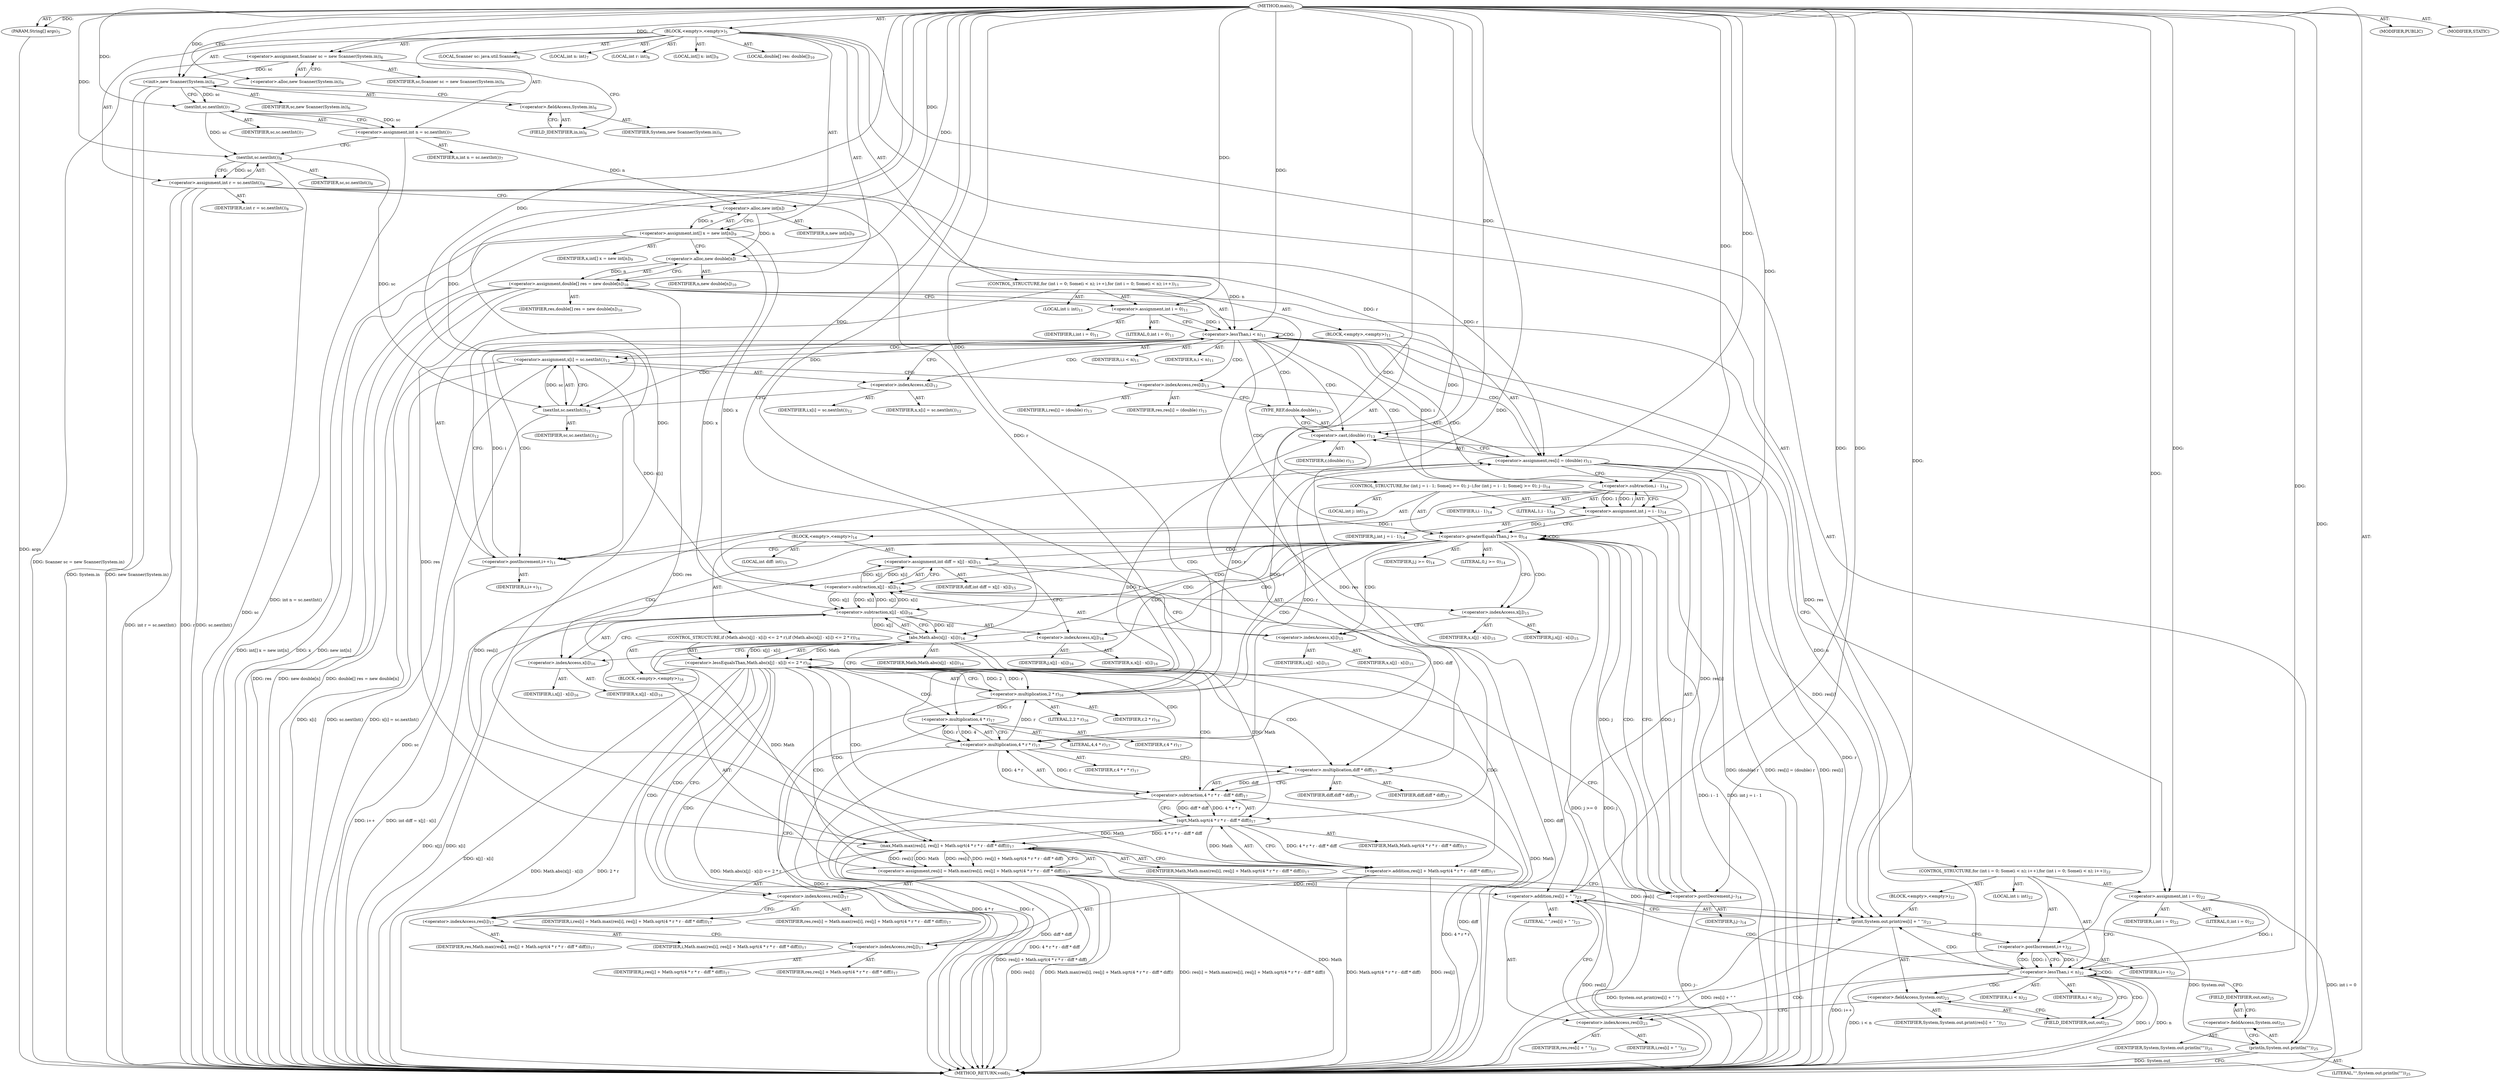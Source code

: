 digraph "main" {  
"19" [label = <(METHOD,main)<SUB>5</SUB>> ]
"20" [label = <(PARAM,String[] args)<SUB>5</SUB>> ]
"21" [label = <(BLOCK,&lt;empty&gt;,&lt;empty&gt;)<SUB>5</SUB>> ]
"4" [label = <(LOCAL,Scanner sc: java.util.Scanner)<SUB>6</SUB>> ]
"22" [label = <(&lt;operator&gt;.assignment,Scanner sc = new Scanner(System.in))<SUB>6</SUB>> ]
"23" [label = <(IDENTIFIER,sc,Scanner sc = new Scanner(System.in))<SUB>6</SUB>> ]
"24" [label = <(&lt;operator&gt;.alloc,new Scanner(System.in))<SUB>6</SUB>> ]
"25" [label = <(&lt;init&gt;,new Scanner(System.in))<SUB>6</SUB>> ]
"3" [label = <(IDENTIFIER,sc,new Scanner(System.in))<SUB>6</SUB>> ]
"26" [label = <(&lt;operator&gt;.fieldAccess,System.in)<SUB>6</SUB>> ]
"27" [label = <(IDENTIFIER,System,new Scanner(System.in))<SUB>6</SUB>> ]
"28" [label = <(FIELD_IDENTIFIER,in,in)<SUB>6</SUB>> ]
"29" [label = <(LOCAL,int n: int)<SUB>7</SUB>> ]
"30" [label = <(&lt;operator&gt;.assignment,int n = sc.nextInt())<SUB>7</SUB>> ]
"31" [label = <(IDENTIFIER,n,int n = sc.nextInt())<SUB>7</SUB>> ]
"32" [label = <(nextInt,sc.nextInt())<SUB>7</SUB>> ]
"33" [label = <(IDENTIFIER,sc,sc.nextInt())<SUB>7</SUB>> ]
"34" [label = <(LOCAL,int r: int)<SUB>8</SUB>> ]
"35" [label = <(&lt;operator&gt;.assignment,int r = sc.nextInt())<SUB>8</SUB>> ]
"36" [label = <(IDENTIFIER,r,int r = sc.nextInt())<SUB>8</SUB>> ]
"37" [label = <(nextInt,sc.nextInt())<SUB>8</SUB>> ]
"38" [label = <(IDENTIFIER,sc,sc.nextInt())<SUB>8</SUB>> ]
"39" [label = <(LOCAL,int[] x: int[])<SUB>9</SUB>> ]
"40" [label = <(&lt;operator&gt;.assignment,int[] x = new int[n])<SUB>9</SUB>> ]
"41" [label = <(IDENTIFIER,x,int[] x = new int[n])<SUB>9</SUB>> ]
"42" [label = <(&lt;operator&gt;.alloc,new int[n])> ]
"43" [label = <(IDENTIFIER,n,new int[n])<SUB>9</SUB>> ]
"44" [label = <(LOCAL,double[] res: double[])<SUB>10</SUB>> ]
"45" [label = <(&lt;operator&gt;.assignment,double[] res = new double[n])<SUB>10</SUB>> ]
"46" [label = <(IDENTIFIER,res,double[] res = new double[n])<SUB>10</SUB>> ]
"47" [label = <(&lt;operator&gt;.alloc,new double[n])> ]
"48" [label = <(IDENTIFIER,n,new double[n])<SUB>10</SUB>> ]
"49" [label = <(CONTROL_STRUCTURE,for (int i = 0; Some(i &lt; n); i++),for (int i = 0; Some(i &lt; n); i++))<SUB>11</SUB>> ]
"50" [label = <(LOCAL,int i: int)<SUB>11</SUB>> ]
"51" [label = <(&lt;operator&gt;.assignment,int i = 0)<SUB>11</SUB>> ]
"52" [label = <(IDENTIFIER,i,int i = 0)<SUB>11</SUB>> ]
"53" [label = <(LITERAL,0,int i = 0)<SUB>11</SUB>> ]
"54" [label = <(&lt;operator&gt;.lessThan,i &lt; n)<SUB>11</SUB>> ]
"55" [label = <(IDENTIFIER,i,i &lt; n)<SUB>11</SUB>> ]
"56" [label = <(IDENTIFIER,n,i &lt; n)<SUB>11</SUB>> ]
"57" [label = <(&lt;operator&gt;.postIncrement,i++)<SUB>11</SUB>> ]
"58" [label = <(IDENTIFIER,i,i++)<SUB>11</SUB>> ]
"59" [label = <(BLOCK,&lt;empty&gt;,&lt;empty&gt;)<SUB>11</SUB>> ]
"60" [label = <(&lt;operator&gt;.assignment,x[i] = sc.nextInt())<SUB>12</SUB>> ]
"61" [label = <(&lt;operator&gt;.indexAccess,x[i])<SUB>12</SUB>> ]
"62" [label = <(IDENTIFIER,x,x[i] = sc.nextInt())<SUB>12</SUB>> ]
"63" [label = <(IDENTIFIER,i,x[i] = sc.nextInt())<SUB>12</SUB>> ]
"64" [label = <(nextInt,sc.nextInt())<SUB>12</SUB>> ]
"65" [label = <(IDENTIFIER,sc,sc.nextInt())<SUB>12</SUB>> ]
"66" [label = <(&lt;operator&gt;.assignment,res[i] = (double) r)<SUB>13</SUB>> ]
"67" [label = <(&lt;operator&gt;.indexAccess,res[i])<SUB>13</SUB>> ]
"68" [label = <(IDENTIFIER,res,res[i] = (double) r)<SUB>13</SUB>> ]
"69" [label = <(IDENTIFIER,i,res[i] = (double) r)<SUB>13</SUB>> ]
"70" [label = <(&lt;operator&gt;.cast,(double) r)<SUB>13</SUB>> ]
"71" [label = <(TYPE_REF,double,double)<SUB>13</SUB>> ]
"72" [label = <(IDENTIFIER,r,(double) r)<SUB>13</SUB>> ]
"73" [label = <(CONTROL_STRUCTURE,for (int j = i - 1; Some(j &gt;= 0); j--),for (int j = i - 1; Some(j &gt;= 0); j--))<SUB>14</SUB>> ]
"74" [label = <(LOCAL,int j: int)<SUB>14</SUB>> ]
"75" [label = <(&lt;operator&gt;.assignment,int j = i - 1)<SUB>14</SUB>> ]
"76" [label = <(IDENTIFIER,j,int j = i - 1)<SUB>14</SUB>> ]
"77" [label = <(&lt;operator&gt;.subtraction,i - 1)<SUB>14</SUB>> ]
"78" [label = <(IDENTIFIER,i,i - 1)<SUB>14</SUB>> ]
"79" [label = <(LITERAL,1,i - 1)<SUB>14</SUB>> ]
"80" [label = <(&lt;operator&gt;.greaterEqualsThan,j &gt;= 0)<SUB>14</SUB>> ]
"81" [label = <(IDENTIFIER,j,j &gt;= 0)<SUB>14</SUB>> ]
"82" [label = <(LITERAL,0,j &gt;= 0)<SUB>14</SUB>> ]
"83" [label = <(&lt;operator&gt;.postDecrement,j--)<SUB>14</SUB>> ]
"84" [label = <(IDENTIFIER,j,j--)<SUB>14</SUB>> ]
"85" [label = <(BLOCK,&lt;empty&gt;,&lt;empty&gt;)<SUB>14</SUB>> ]
"86" [label = <(LOCAL,int diff: int)<SUB>15</SUB>> ]
"87" [label = <(&lt;operator&gt;.assignment,int diff = x[j] - x[i])<SUB>15</SUB>> ]
"88" [label = <(IDENTIFIER,diff,int diff = x[j] - x[i])<SUB>15</SUB>> ]
"89" [label = <(&lt;operator&gt;.subtraction,x[j] - x[i])<SUB>15</SUB>> ]
"90" [label = <(&lt;operator&gt;.indexAccess,x[j])<SUB>15</SUB>> ]
"91" [label = <(IDENTIFIER,x,x[j] - x[i])<SUB>15</SUB>> ]
"92" [label = <(IDENTIFIER,j,x[j] - x[i])<SUB>15</SUB>> ]
"93" [label = <(&lt;operator&gt;.indexAccess,x[i])<SUB>15</SUB>> ]
"94" [label = <(IDENTIFIER,x,x[j] - x[i])<SUB>15</SUB>> ]
"95" [label = <(IDENTIFIER,i,x[j] - x[i])<SUB>15</SUB>> ]
"96" [label = <(CONTROL_STRUCTURE,if (Math.abs(x[j] - x[i]) &lt;= 2 * r),if (Math.abs(x[j] - x[i]) &lt;= 2 * r))<SUB>16</SUB>> ]
"97" [label = <(&lt;operator&gt;.lessEqualsThan,Math.abs(x[j] - x[i]) &lt;= 2 * r)<SUB>16</SUB>> ]
"98" [label = <(abs,Math.abs(x[j] - x[i]))<SUB>16</SUB>> ]
"99" [label = <(IDENTIFIER,Math,Math.abs(x[j] - x[i]))<SUB>16</SUB>> ]
"100" [label = <(&lt;operator&gt;.subtraction,x[j] - x[i])<SUB>16</SUB>> ]
"101" [label = <(&lt;operator&gt;.indexAccess,x[j])<SUB>16</SUB>> ]
"102" [label = <(IDENTIFIER,x,x[j] - x[i])<SUB>16</SUB>> ]
"103" [label = <(IDENTIFIER,j,x[j] - x[i])<SUB>16</SUB>> ]
"104" [label = <(&lt;operator&gt;.indexAccess,x[i])<SUB>16</SUB>> ]
"105" [label = <(IDENTIFIER,x,x[j] - x[i])<SUB>16</SUB>> ]
"106" [label = <(IDENTIFIER,i,x[j] - x[i])<SUB>16</SUB>> ]
"107" [label = <(&lt;operator&gt;.multiplication,2 * r)<SUB>16</SUB>> ]
"108" [label = <(LITERAL,2,2 * r)<SUB>16</SUB>> ]
"109" [label = <(IDENTIFIER,r,2 * r)<SUB>16</SUB>> ]
"110" [label = <(BLOCK,&lt;empty&gt;,&lt;empty&gt;)<SUB>16</SUB>> ]
"111" [label = <(&lt;operator&gt;.assignment,res[i] = Math.max(res[i], res[j] + Math.sqrt(4 * r * r - diff * diff)))<SUB>17</SUB>> ]
"112" [label = <(&lt;operator&gt;.indexAccess,res[i])<SUB>17</SUB>> ]
"113" [label = <(IDENTIFIER,res,res[i] = Math.max(res[i], res[j] + Math.sqrt(4 * r * r - diff * diff)))<SUB>17</SUB>> ]
"114" [label = <(IDENTIFIER,i,res[i] = Math.max(res[i], res[j] + Math.sqrt(4 * r * r - diff * diff)))<SUB>17</SUB>> ]
"115" [label = <(max,Math.max(res[i], res[j] + Math.sqrt(4 * r * r - diff * diff)))<SUB>17</SUB>> ]
"116" [label = <(IDENTIFIER,Math,Math.max(res[i], res[j] + Math.sqrt(4 * r * r - diff * diff)))<SUB>17</SUB>> ]
"117" [label = <(&lt;operator&gt;.indexAccess,res[i])<SUB>17</SUB>> ]
"118" [label = <(IDENTIFIER,res,Math.max(res[i], res[j] + Math.sqrt(4 * r * r - diff * diff)))<SUB>17</SUB>> ]
"119" [label = <(IDENTIFIER,i,Math.max(res[i], res[j] + Math.sqrt(4 * r * r - diff * diff)))<SUB>17</SUB>> ]
"120" [label = <(&lt;operator&gt;.addition,res[j] + Math.sqrt(4 * r * r - diff * diff))<SUB>17</SUB>> ]
"121" [label = <(&lt;operator&gt;.indexAccess,res[j])<SUB>17</SUB>> ]
"122" [label = <(IDENTIFIER,res,res[j] + Math.sqrt(4 * r * r - diff * diff))<SUB>17</SUB>> ]
"123" [label = <(IDENTIFIER,j,res[j] + Math.sqrt(4 * r * r - diff * diff))<SUB>17</SUB>> ]
"124" [label = <(sqrt,Math.sqrt(4 * r * r - diff * diff))<SUB>17</SUB>> ]
"125" [label = <(IDENTIFIER,Math,Math.sqrt(4 * r * r - diff * diff))<SUB>17</SUB>> ]
"126" [label = <(&lt;operator&gt;.subtraction,4 * r * r - diff * diff)<SUB>17</SUB>> ]
"127" [label = <(&lt;operator&gt;.multiplication,4 * r * r)<SUB>17</SUB>> ]
"128" [label = <(&lt;operator&gt;.multiplication,4 * r)<SUB>17</SUB>> ]
"129" [label = <(LITERAL,4,4 * r)<SUB>17</SUB>> ]
"130" [label = <(IDENTIFIER,r,4 * r)<SUB>17</SUB>> ]
"131" [label = <(IDENTIFIER,r,4 * r * r)<SUB>17</SUB>> ]
"132" [label = <(&lt;operator&gt;.multiplication,diff * diff)<SUB>17</SUB>> ]
"133" [label = <(IDENTIFIER,diff,diff * diff)<SUB>17</SUB>> ]
"134" [label = <(IDENTIFIER,diff,diff * diff)<SUB>17</SUB>> ]
"135" [label = <(CONTROL_STRUCTURE,for (int i = 0; Some(i &lt; n); i++),for (int i = 0; Some(i &lt; n); i++))<SUB>22</SUB>> ]
"136" [label = <(LOCAL,int i: int)<SUB>22</SUB>> ]
"137" [label = <(&lt;operator&gt;.assignment,int i = 0)<SUB>22</SUB>> ]
"138" [label = <(IDENTIFIER,i,int i = 0)<SUB>22</SUB>> ]
"139" [label = <(LITERAL,0,int i = 0)<SUB>22</SUB>> ]
"140" [label = <(&lt;operator&gt;.lessThan,i &lt; n)<SUB>22</SUB>> ]
"141" [label = <(IDENTIFIER,i,i &lt; n)<SUB>22</SUB>> ]
"142" [label = <(IDENTIFIER,n,i &lt; n)<SUB>22</SUB>> ]
"143" [label = <(&lt;operator&gt;.postIncrement,i++)<SUB>22</SUB>> ]
"144" [label = <(IDENTIFIER,i,i++)<SUB>22</SUB>> ]
"145" [label = <(BLOCK,&lt;empty&gt;,&lt;empty&gt;)<SUB>22</SUB>> ]
"146" [label = <(print,System.out.print(res[i] + &quot; &quot;))<SUB>23</SUB>> ]
"147" [label = <(&lt;operator&gt;.fieldAccess,System.out)<SUB>23</SUB>> ]
"148" [label = <(IDENTIFIER,System,System.out.print(res[i] + &quot; &quot;))<SUB>23</SUB>> ]
"149" [label = <(FIELD_IDENTIFIER,out,out)<SUB>23</SUB>> ]
"150" [label = <(&lt;operator&gt;.addition,res[i] + &quot; &quot;)<SUB>23</SUB>> ]
"151" [label = <(&lt;operator&gt;.indexAccess,res[i])<SUB>23</SUB>> ]
"152" [label = <(IDENTIFIER,res,res[i] + &quot; &quot;)<SUB>23</SUB>> ]
"153" [label = <(IDENTIFIER,i,res[i] + &quot; &quot;)<SUB>23</SUB>> ]
"154" [label = <(LITERAL,&quot; &quot;,res[i] + &quot; &quot;)<SUB>23</SUB>> ]
"155" [label = <(println,System.out.println(&quot;&quot;))<SUB>25</SUB>> ]
"156" [label = <(&lt;operator&gt;.fieldAccess,System.out)<SUB>25</SUB>> ]
"157" [label = <(IDENTIFIER,System,System.out.println(&quot;&quot;))<SUB>25</SUB>> ]
"158" [label = <(FIELD_IDENTIFIER,out,out)<SUB>25</SUB>> ]
"159" [label = <(LITERAL,&quot;&quot;,System.out.println(&quot;&quot;))<SUB>25</SUB>> ]
"160" [label = <(MODIFIER,PUBLIC)> ]
"161" [label = <(MODIFIER,STATIC)> ]
"162" [label = <(METHOD_RETURN,void)<SUB>5</SUB>> ]
  "19" -> "20"  [ label = "AST: "] 
  "19" -> "21"  [ label = "AST: "] 
  "19" -> "160"  [ label = "AST: "] 
  "19" -> "161"  [ label = "AST: "] 
  "19" -> "162"  [ label = "AST: "] 
  "21" -> "4"  [ label = "AST: "] 
  "21" -> "22"  [ label = "AST: "] 
  "21" -> "25"  [ label = "AST: "] 
  "21" -> "29"  [ label = "AST: "] 
  "21" -> "30"  [ label = "AST: "] 
  "21" -> "34"  [ label = "AST: "] 
  "21" -> "35"  [ label = "AST: "] 
  "21" -> "39"  [ label = "AST: "] 
  "21" -> "40"  [ label = "AST: "] 
  "21" -> "44"  [ label = "AST: "] 
  "21" -> "45"  [ label = "AST: "] 
  "21" -> "49"  [ label = "AST: "] 
  "21" -> "135"  [ label = "AST: "] 
  "21" -> "155"  [ label = "AST: "] 
  "22" -> "23"  [ label = "AST: "] 
  "22" -> "24"  [ label = "AST: "] 
  "25" -> "3"  [ label = "AST: "] 
  "25" -> "26"  [ label = "AST: "] 
  "26" -> "27"  [ label = "AST: "] 
  "26" -> "28"  [ label = "AST: "] 
  "30" -> "31"  [ label = "AST: "] 
  "30" -> "32"  [ label = "AST: "] 
  "32" -> "33"  [ label = "AST: "] 
  "35" -> "36"  [ label = "AST: "] 
  "35" -> "37"  [ label = "AST: "] 
  "37" -> "38"  [ label = "AST: "] 
  "40" -> "41"  [ label = "AST: "] 
  "40" -> "42"  [ label = "AST: "] 
  "42" -> "43"  [ label = "AST: "] 
  "45" -> "46"  [ label = "AST: "] 
  "45" -> "47"  [ label = "AST: "] 
  "47" -> "48"  [ label = "AST: "] 
  "49" -> "50"  [ label = "AST: "] 
  "49" -> "51"  [ label = "AST: "] 
  "49" -> "54"  [ label = "AST: "] 
  "49" -> "57"  [ label = "AST: "] 
  "49" -> "59"  [ label = "AST: "] 
  "51" -> "52"  [ label = "AST: "] 
  "51" -> "53"  [ label = "AST: "] 
  "54" -> "55"  [ label = "AST: "] 
  "54" -> "56"  [ label = "AST: "] 
  "57" -> "58"  [ label = "AST: "] 
  "59" -> "60"  [ label = "AST: "] 
  "59" -> "66"  [ label = "AST: "] 
  "59" -> "73"  [ label = "AST: "] 
  "60" -> "61"  [ label = "AST: "] 
  "60" -> "64"  [ label = "AST: "] 
  "61" -> "62"  [ label = "AST: "] 
  "61" -> "63"  [ label = "AST: "] 
  "64" -> "65"  [ label = "AST: "] 
  "66" -> "67"  [ label = "AST: "] 
  "66" -> "70"  [ label = "AST: "] 
  "67" -> "68"  [ label = "AST: "] 
  "67" -> "69"  [ label = "AST: "] 
  "70" -> "71"  [ label = "AST: "] 
  "70" -> "72"  [ label = "AST: "] 
  "73" -> "74"  [ label = "AST: "] 
  "73" -> "75"  [ label = "AST: "] 
  "73" -> "80"  [ label = "AST: "] 
  "73" -> "83"  [ label = "AST: "] 
  "73" -> "85"  [ label = "AST: "] 
  "75" -> "76"  [ label = "AST: "] 
  "75" -> "77"  [ label = "AST: "] 
  "77" -> "78"  [ label = "AST: "] 
  "77" -> "79"  [ label = "AST: "] 
  "80" -> "81"  [ label = "AST: "] 
  "80" -> "82"  [ label = "AST: "] 
  "83" -> "84"  [ label = "AST: "] 
  "85" -> "86"  [ label = "AST: "] 
  "85" -> "87"  [ label = "AST: "] 
  "85" -> "96"  [ label = "AST: "] 
  "87" -> "88"  [ label = "AST: "] 
  "87" -> "89"  [ label = "AST: "] 
  "89" -> "90"  [ label = "AST: "] 
  "89" -> "93"  [ label = "AST: "] 
  "90" -> "91"  [ label = "AST: "] 
  "90" -> "92"  [ label = "AST: "] 
  "93" -> "94"  [ label = "AST: "] 
  "93" -> "95"  [ label = "AST: "] 
  "96" -> "97"  [ label = "AST: "] 
  "96" -> "110"  [ label = "AST: "] 
  "97" -> "98"  [ label = "AST: "] 
  "97" -> "107"  [ label = "AST: "] 
  "98" -> "99"  [ label = "AST: "] 
  "98" -> "100"  [ label = "AST: "] 
  "100" -> "101"  [ label = "AST: "] 
  "100" -> "104"  [ label = "AST: "] 
  "101" -> "102"  [ label = "AST: "] 
  "101" -> "103"  [ label = "AST: "] 
  "104" -> "105"  [ label = "AST: "] 
  "104" -> "106"  [ label = "AST: "] 
  "107" -> "108"  [ label = "AST: "] 
  "107" -> "109"  [ label = "AST: "] 
  "110" -> "111"  [ label = "AST: "] 
  "111" -> "112"  [ label = "AST: "] 
  "111" -> "115"  [ label = "AST: "] 
  "112" -> "113"  [ label = "AST: "] 
  "112" -> "114"  [ label = "AST: "] 
  "115" -> "116"  [ label = "AST: "] 
  "115" -> "117"  [ label = "AST: "] 
  "115" -> "120"  [ label = "AST: "] 
  "117" -> "118"  [ label = "AST: "] 
  "117" -> "119"  [ label = "AST: "] 
  "120" -> "121"  [ label = "AST: "] 
  "120" -> "124"  [ label = "AST: "] 
  "121" -> "122"  [ label = "AST: "] 
  "121" -> "123"  [ label = "AST: "] 
  "124" -> "125"  [ label = "AST: "] 
  "124" -> "126"  [ label = "AST: "] 
  "126" -> "127"  [ label = "AST: "] 
  "126" -> "132"  [ label = "AST: "] 
  "127" -> "128"  [ label = "AST: "] 
  "127" -> "131"  [ label = "AST: "] 
  "128" -> "129"  [ label = "AST: "] 
  "128" -> "130"  [ label = "AST: "] 
  "132" -> "133"  [ label = "AST: "] 
  "132" -> "134"  [ label = "AST: "] 
  "135" -> "136"  [ label = "AST: "] 
  "135" -> "137"  [ label = "AST: "] 
  "135" -> "140"  [ label = "AST: "] 
  "135" -> "143"  [ label = "AST: "] 
  "135" -> "145"  [ label = "AST: "] 
  "137" -> "138"  [ label = "AST: "] 
  "137" -> "139"  [ label = "AST: "] 
  "140" -> "141"  [ label = "AST: "] 
  "140" -> "142"  [ label = "AST: "] 
  "143" -> "144"  [ label = "AST: "] 
  "145" -> "146"  [ label = "AST: "] 
  "146" -> "147"  [ label = "AST: "] 
  "146" -> "150"  [ label = "AST: "] 
  "147" -> "148"  [ label = "AST: "] 
  "147" -> "149"  [ label = "AST: "] 
  "150" -> "151"  [ label = "AST: "] 
  "150" -> "154"  [ label = "AST: "] 
  "151" -> "152"  [ label = "AST: "] 
  "151" -> "153"  [ label = "AST: "] 
  "155" -> "156"  [ label = "AST: "] 
  "155" -> "159"  [ label = "AST: "] 
  "156" -> "157"  [ label = "AST: "] 
  "156" -> "158"  [ label = "AST: "] 
  "22" -> "28"  [ label = "CFG: "] 
  "25" -> "32"  [ label = "CFG: "] 
  "30" -> "37"  [ label = "CFG: "] 
  "35" -> "42"  [ label = "CFG: "] 
  "40" -> "47"  [ label = "CFG: "] 
  "45" -> "51"  [ label = "CFG: "] 
  "155" -> "162"  [ label = "CFG: "] 
  "24" -> "22"  [ label = "CFG: "] 
  "26" -> "25"  [ label = "CFG: "] 
  "32" -> "30"  [ label = "CFG: "] 
  "37" -> "35"  [ label = "CFG: "] 
  "42" -> "40"  [ label = "CFG: "] 
  "47" -> "45"  [ label = "CFG: "] 
  "51" -> "54"  [ label = "CFG: "] 
  "54" -> "61"  [ label = "CFG: "] 
  "54" -> "137"  [ label = "CFG: "] 
  "57" -> "54"  [ label = "CFG: "] 
  "137" -> "140"  [ label = "CFG: "] 
  "140" -> "149"  [ label = "CFG: "] 
  "140" -> "158"  [ label = "CFG: "] 
  "143" -> "140"  [ label = "CFG: "] 
  "156" -> "155"  [ label = "CFG: "] 
  "28" -> "26"  [ label = "CFG: "] 
  "60" -> "67"  [ label = "CFG: "] 
  "66" -> "77"  [ label = "CFG: "] 
  "146" -> "143"  [ label = "CFG: "] 
  "158" -> "156"  [ label = "CFG: "] 
  "61" -> "64"  [ label = "CFG: "] 
  "64" -> "60"  [ label = "CFG: "] 
  "67" -> "71"  [ label = "CFG: "] 
  "70" -> "66"  [ label = "CFG: "] 
  "75" -> "80"  [ label = "CFG: "] 
  "80" -> "90"  [ label = "CFG: "] 
  "80" -> "57"  [ label = "CFG: "] 
  "83" -> "80"  [ label = "CFG: "] 
  "147" -> "151"  [ label = "CFG: "] 
  "150" -> "146"  [ label = "CFG: "] 
  "71" -> "70"  [ label = "CFG: "] 
  "77" -> "75"  [ label = "CFG: "] 
  "87" -> "101"  [ label = "CFG: "] 
  "149" -> "147"  [ label = "CFG: "] 
  "151" -> "150"  [ label = "CFG: "] 
  "89" -> "87"  [ label = "CFG: "] 
  "97" -> "112"  [ label = "CFG: "] 
  "97" -> "83"  [ label = "CFG: "] 
  "90" -> "93"  [ label = "CFG: "] 
  "93" -> "89"  [ label = "CFG: "] 
  "98" -> "107"  [ label = "CFG: "] 
  "107" -> "97"  [ label = "CFG: "] 
  "111" -> "83"  [ label = "CFG: "] 
  "100" -> "98"  [ label = "CFG: "] 
  "112" -> "117"  [ label = "CFG: "] 
  "115" -> "111"  [ label = "CFG: "] 
  "101" -> "104"  [ label = "CFG: "] 
  "104" -> "100"  [ label = "CFG: "] 
  "117" -> "121"  [ label = "CFG: "] 
  "120" -> "115"  [ label = "CFG: "] 
  "121" -> "128"  [ label = "CFG: "] 
  "124" -> "120"  [ label = "CFG: "] 
  "126" -> "124"  [ label = "CFG: "] 
  "127" -> "132"  [ label = "CFG: "] 
  "132" -> "126"  [ label = "CFG: "] 
  "128" -> "127"  [ label = "CFG: "] 
  "19" -> "24"  [ label = "CFG: "] 
  "20" -> "162"  [ label = "DDG: args"] 
  "22" -> "162"  [ label = "DDG: Scanner sc = new Scanner(System.in)"] 
  "25" -> "162"  [ label = "DDG: System.in"] 
  "25" -> "162"  [ label = "DDG: new Scanner(System.in)"] 
  "30" -> "162"  [ label = "DDG: int n = sc.nextInt()"] 
  "35" -> "162"  [ label = "DDG: r"] 
  "37" -> "162"  [ label = "DDG: sc"] 
  "35" -> "162"  [ label = "DDG: sc.nextInt()"] 
  "35" -> "162"  [ label = "DDG: int r = sc.nextInt()"] 
  "40" -> "162"  [ label = "DDG: x"] 
  "40" -> "162"  [ label = "DDG: new int[n]"] 
  "40" -> "162"  [ label = "DDG: int[] x = new int[n]"] 
  "45" -> "162"  [ label = "DDG: res"] 
  "45" -> "162"  [ label = "DDG: new double[n]"] 
  "45" -> "162"  [ label = "DDG: double[] res = new double[n]"] 
  "137" -> "162"  [ label = "DDG: int i = 0"] 
  "140" -> "162"  [ label = "DDG: i"] 
  "140" -> "162"  [ label = "DDG: n"] 
  "140" -> "162"  [ label = "DDG: i &lt; n"] 
  "155" -> "162"  [ label = "DDG: System.out"] 
  "150" -> "162"  [ label = "DDG: res[i]"] 
  "146" -> "162"  [ label = "DDG: res[i] + &quot; &quot;"] 
  "146" -> "162"  [ label = "DDG: System.out.print(res[i] + &quot; &quot;)"] 
  "143" -> "162"  [ label = "DDG: i++"] 
  "60" -> "162"  [ label = "DDG: x[i]"] 
  "64" -> "162"  [ label = "DDG: sc"] 
  "60" -> "162"  [ label = "DDG: sc.nextInt()"] 
  "60" -> "162"  [ label = "DDG: x[i] = sc.nextInt()"] 
  "66" -> "162"  [ label = "DDG: res[i]"] 
  "70" -> "162"  [ label = "DDG: r"] 
  "66" -> "162"  [ label = "DDG: (double) r"] 
  "66" -> "162"  [ label = "DDG: res[i] = (double) r"] 
  "75" -> "162"  [ label = "DDG: i - 1"] 
  "75" -> "162"  [ label = "DDG: int j = i - 1"] 
  "80" -> "162"  [ label = "DDG: j"] 
  "80" -> "162"  [ label = "DDG: j &gt;= 0"] 
  "57" -> "162"  [ label = "DDG: i++"] 
  "87" -> "162"  [ label = "DDG: diff"] 
  "87" -> "162"  [ label = "DDG: int diff = x[j] - x[i]"] 
  "98" -> "162"  [ label = "DDG: Math"] 
  "100" -> "162"  [ label = "DDG: x[j]"] 
  "100" -> "162"  [ label = "DDG: x[i]"] 
  "98" -> "162"  [ label = "DDG: x[j] - x[i]"] 
  "97" -> "162"  [ label = "DDG: Math.abs(x[j] - x[i])"] 
  "107" -> "162"  [ label = "DDG: r"] 
  "97" -> "162"  [ label = "DDG: 2 * r"] 
  "97" -> "162"  [ label = "DDG: Math.abs(x[j] - x[i]) &lt;= 2 * r"] 
  "111" -> "162"  [ label = "DDG: res[i]"] 
  "115" -> "162"  [ label = "DDG: Math"] 
  "120" -> "162"  [ label = "DDG: res[j]"] 
  "127" -> "162"  [ label = "DDG: 4 * r"] 
  "127" -> "162"  [ label = "DDG: r"] 
  "126" -> "162"  [ label = "DDG: 4 * r * r"] 
  "132" -> "162"  [ label = "DDG: diff"] 
  "126" -> "162"  [ label = "DDG: diff * diff"] 
  "124" -> "162"  [ label = "DDG: 4 * r * r - diff * diff"] 
  "120" -> "162"  [ label = "DDG: Math.sqrt(4 * r * r - diff * diff)"] 
  "115" -> "162"  [ label = "DDG: res[j] + Math.sqrt(4 * r * r - diff * diff)"] 
  "111" -> "162"  [ label = "DDG: Math.max(res[i], res[j] + Math.sqrt(4 * r * r - diff * diff))"] 
  "111" -> "162"  [ label = "DDG: res[i] = Math.max(res[i], res[j] + Math.sqrt(4 * r * r - diff * diff))"] 
  "83" -> "162"  [ label = "DDG: j--"] 
  "19" -> "20"  [ label = "DDG: "] 
  "19" -> "22"  [ label = "DDG: "] 
  "32" -> "30"  [ label = "DDG: sc"] 
  "37" -> "35"  [ label = "DDG: sc"] 
  "42" -> "40"  [ label = "DDG: n"] 
  "47" -> "45"  [ label = "DDG: n"] 
  "22" -> "25"  [ label = "DDG: sc"] 
  "19" -> "25"  [ label = "DDG: "] 
  "19" -> "51"  [ label = "DDG: "] 
  "19" -> "137"  [ label = "DDG: "] 
  "146" -> "155"  [ label = "DDG: System.out"] 
  "19" -> "155"  [ label = "DDG: "] 
  "25" -> "32"  [ label = "DDG: sc"] 
  "19" -> "32"  [ label = "DDG: "] 
  "32" -> "37"  [ label = "DDG: sc"] 
  "19" -> "37"  [ label = "DDG: "] 
  "30" -> "42"  [ label = "DDG: n"] 
  "19" -> "42"  [ label = "DDG: "] 
  "42" -> "47"  [ label = "DDG: n"] 
  "19" -> "47"  [ label = "DDG: "] 
  "51" -> "54"  [ label = "DDG: i"] 
  "57" -> "54"  [ label = "DDG: i"] 
  "19" -> "54"  [ label = "DDG: "] 
  "47" -> "54"  [ label = "DDG: n"] 
  "77" -> "57"  [ label = "DDG: i"] 
  "19" -> "57"  [ label = "DDG: "] 
  "64" -> "60"  [ label = "DDG: sc"] 
  "19" -> "66"  [ label = "DDG: "] 
  "35" -> "66"  [ label = "DDG: r"] 
  "107" -> "66"  [ label = "DDG: r"] 
  "127" -> "66"  [ label = "DDG: r"] 
  "137" -> "140"  [ label = "DDG: i"] 
  "143" -> "140"  [ label = "DDG: i"] 
  "19" -> "140"  [ label = "DDG: "] 
  "54" -> "140"  [ label = "DDG: n"] 
  "140" -> "143"  [ label = "DDG: i"] 
  "19" -> "143"  [ label = "DDG: "] 
  "77" -> "75"  [ label = "DDG: i"] 
  "77" -> "75"  [ label = "DDG: 1"] 
  "45" -> "146"  [ label = "DDG: res"] 
  "66" -> "146"  [ label = "DDG: res[i]"] 
  "111" -> "146"  [ label = "DDG: res[i]"] 
  "19" -> "146"  [ label = "DDG: "] 
  "37" -> "64"  [ label = "DDG: sc"] 
  "19" -> "64"  [ label = "DDG: "] 
  "19" -> "70"  [ label = "DDG: "] 
  "35" -> "70"  [ label = "DDG: r"] 
  "107" -> "70"  [ label = "DDG: r"] 
  "127" -> "70"  [ label = "DDG: r"] 
  "75" -> "80"  [ label = "DDG: j"] 
  "83" -> "80"  [ label = "DDG: j"] 
  "19" -> "80"  [ label = "DDG: "] 
  "80" -> "83"  [ label = "DDG: j"] 
  "19" -> "83"  [ label = "DDG: "] 
  "89" -> "87"  [ label = "DDG: x[j]"] 
  "89" -> "87"  [ label = "DDG: x[i]"] 
  "45" -> "150"  [ label = "DDG: res"] 
  "66" -> "150"  [ label = "DDG: res[i]"] 
  "111" -> "150"  [ label = "DDG: res[i]"] 
  "19" -> "150"  [ label = "DDG: "] 
  "54" -> "77"  [ label = "DDG: i"] 
  "19" -> "77"  [ label = "DDG: "] 
  "40" -> "89"  [ label = "DDG: x"] 
  "100" -> "89"  [ label = "DDG: x[j]"] 
  "60" -> "89"  [ label = "DDG: x[i]"] 
  "100" -> "89"  [ label = "DDG: x[i]"] 
  "98" -> "97"  [ label = "DDG: Math"] 
  "98" -> "97"  [ label = "DDG: x[j] - x[i]"] 
  "107" -> "97"  [ label = "DDG: 2"] 
  "107" -> "97"  [ label = "DDG: r"] 
  "115" -> "111"  [ label = "DDG: Math"] 
  "115" -> "111"  [ label = "DDG: res[i]"] 
  "115" -> "111"  [ label = "DDG: res[j] + Math.sqrt(4 * r * r - diff * diff)"] 
  "115" -> "98"  [ label = "DDG: Math"] 
  "19" -> "98"  [ label = "DDG: "] 
  "100" -> "98"  [ label = "DDG: x[j]"] 
  "100" -> "98"  [ label = "DDG: x[i]"] 
  "19" -> "107"  [ label = "DDG: "] 
  "127" -> "107"  [ label = "DDG: r"] 
  "35" -> "107"  [ label = "DDG: r"] 
  "40" -> "100"  [ label = "DDG: x"] 
  "89" -> "100"  [ label = "DDG: x[j]"] 
  "89" -> "100"  [ label = "DDG: x[i]"] 
  "124" -> "115"  [ label = "DDG: Math"] 
  "19" -> "115"  [ label = "DDG: "] 
  "45" -> "115"  [ label = "DDG: res"] 
  "66" -> "115"  [ label = "DDG: res[i]"] 
  "111" -> "115"  [ label = "DDG: res[i]"] 
  "124" -> "115"  [ label = "DDG: 4 * r * r - diff * diff"] 
  "45" -> "120"  [ label = "DDG: res"] 
  "124" -> "120"  [ label = "DDG: Math"] 
  "124" -> "120"  [ label = "DDG: 4 * r * r - diff * diff"] 
  "98" -> "124"  [ label = "DDG: Math"] 
  "19" -> "124"  [ label = "DDG: "] 
  "126" -> "124"  [ label = "DDG: 4 * r * r"] 
  "126" -> "124"  [ label = "DDG: diff * diff"] 
  "127" -> "126"  [ label = "DDG: 4 * r"] 
  "127" -> "126"  [ label = "DDG: r"] 
  "132" -> "126"  [ label = "DDG: diff"] 
  "128" -> "127"  [ label = "DDG: 4"] 
  "128" -> "127"  [ label = "DDG: r"] 
  "19" -> "127"  [ label = "DDG: "] 
  "87" -> "132"  [ label = "DDG: diff"] 
  "19" -> "132"  [ label = "DDG: "] 
  "19" -> "128"  [ label = "DDG: "] 
  "107" -> "128"  [ label = "DDG: r"] 
  "54" -> "60"  [ label = "CDG: "] 
  "54" -> "77"  [ label = "CDG: "] 
  "54" -> "64"  [ label = "CDG: "] 
  "54" -> "57"  [ label = "CDG: "] 
  "54" -> "66"  [ label = "CDG: "] 
  "54" -> "75"  [ label = "CDG: "] 
  "54" -> "67"  [ label = "CDG: "] 
  "54" -> "54"  [ label = "CDG: "] 
  "54" -> "80"  [ label = "CDG: "] 
  "54" -> "61"  [ label = "CDG: "] 
  "54" -> "71"  [ label = "CDG: "] 
  "54" -> "70"  [ label = "CDG: "] 
  "140" -> "146"  [ label = "CDG: "] 
  "140" -> "149"  [ label = "CDG: "] 
  "140" -> "150"  [ label = "CDG: "] 
  "140" -> "151"  [ label = "CDG: "] 
  "140" -> "140"  [ label = "CDG: "] 
  "140" -> "143"  [ label = "CDG: "] 
  "140" -> "147"  [ label = "CDG: "] 
  "80" -> "107"  [ label = "CDG: "] 
  "80" -> "89"  [ label = "CDG: "] 
  "80" -> "98"  [ label = "CDG: "] 
  "80" -> "104"  [ label = "CDG: "] 
  "80" -> "87"  [ label = "CDG: "] 
  "80" -> "97"  [ label = "CDG: "] 
  "80" -> "93"  [ label = "CDG: "] 
  "80" -> "101"  [ label = "CDG: "] 
  "80" -> "90"  [ label = "CDG: "] 
  "80" -> "80"  [ label = "CDG: "] 
  "80" -> "83"  [ label = "CDG: "] 
  "80" -> "100"  [ label = "CDG: "] 
  "97" -> "115"  [ label = "CDG: "] 
  "97" -> "120"  [ label = "CDG: "] 
  "97" -> "128"  [ label = "CDG: "] 
  "97" -> "132"  [ label = "CDG: "] 
  "97" -> "121"  [ label = "CDG: "] 
  "97" -> "112"  [ label = "CDG: "] 
  "97" -> "126"  [ label = "CDG: "] 
  "97" -> "117"  [ label = "CDG: "] 
  "97" -> "127"  [ label = "CDG: "] 
  "97" -> "124"  [ label = "CDG: "] 
  "97" -> "111"  [ label = "CDG: "] 
}
